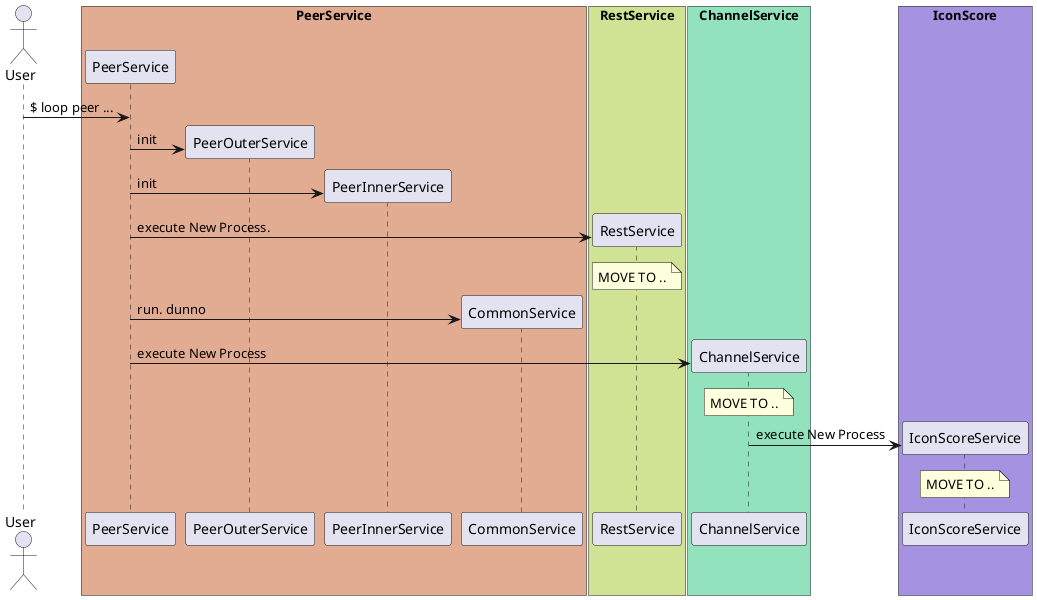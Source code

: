 
       ┌─┐
       ║"│
       └┬┘
       ┌┼┐
        │            ┌───────────┐
       ┌┴┐           │PeerService│
      User           └─────┬─────┘
       │  $ loop peer ...  │
       │ ─────────────────>│
       │                   │
       │                   │     init       ┌────────────────┐
       │                   │──────────────> │PeerOuterService│
       │                   │                └───────┬────────┘
       │                   │                   init                     ┌────────────────┐
       │                   │──────────────────────────────────────────> │PeerInnerService│
       │                   │                                            └───────┬────────┘
       │                   │                                     execute New Process.                                        ┌───────────┐
       │                   │───────────────────────────────────────────────────────────────────────────────────────────────> │RestService│
       │                   │                        │                                                                        └─────┬─────┘
       │                   │                        │                                                                        ╔════════════╗
       │                   │                        │                                                                        ║MOVE TO .. ░║
       │                   │                        │                           │                                            ╚════════════╝
       │                   │                        │     run. dunno            │                   ┌─────────────┐
       │                   │──────────────────────────────────────────────────────────────────────> │CommonService│
       │                   │                        │                           │                   └──────┬──────┘                │
       │                   │                        │                        execute New Process                                   │                ┌──────────────┐
       │                   │──────────────────────────────────────────────────────────────────────────────────────────────────────────────────────> │ChannelService│
       │                   │                        │                           │                                                  │                └──────┬───────┘
       │                   │                        │                           │                                                  │                 ╔════════════╗
       │                   │                        │                           │                                                  │                 ║MOVE TO .. ░║
       │                   │                        │                           │                          │                       │                 ╚════════════╝
       │                   │                        │                           │                          │                       │                         execute New Process ┌────────────────┐
       │                   │                        │                           │                          │                       │                         ───────────────────>│IconScoreService│
       │                   │                        │                           │                          │                       │                       │                     └───────┬────────┘
       │                   │                        │                           │                          │                       │                       │                       ╔════════════╗
       │                   │                                                                                                                                                       ║MOVE TO .. ░║
      User           ┌─────┴─────┐          ┌───────┴────────┐          ┌───────┴────────┐          ┌──────┴──────┐          ┌─────┴─────┐          ┌──────┴───────┐               ╚════════════╝
       ┌─┐           │PeerService│          │PeerOuterService│          │PeerInnerService│          │CommonService│          │RestService│          │ChannelService│
       ║"│           └───────────┘          └────────────────┘          └────────────────┘          └─────────────┘          └───────────┘          └──────────────┘
       └┬┘
       ┌┼┐
        │
       ┌┴┐

@startuml

actor User

box "PeerService" #e2ac93
    participant PeerService
    participant PeerOuterService
    participant PeerInnerService
    participant CommonService
end box

box "RestService" #d0e293
    participant RestService 
end box

box "ChannelService" #93e2be
    participant ChannelService 
end box

box "IconScore" #a593e2
    participant IconScoreService
end box

'------------------------------------

User -> PeerService: $ loop peer ...

' PeerOuterService: connection with other peers.. by gRPC.
create PeerOuterService
PeerService -> PeerOuterService: init
' PeerInnerService: connection with whom?.. by rabbitMQ 
create PeerInnerService
PeerService -> PeerInnerService: init
' Rest. Listens to world requests.
create RestService 
PeerService -> RestService: execute New Process.
note over RestService: MOVE TO .. 
' CommonService: relayer between Peer and RS?..
create CommonService
PeerService -> CommonService: run. dunno
' 
' some bindings here by making stubs:
'   - PeerInnerStub: 
'   - ChannelInnerStub
'   - ChannelTxReceiverInnerStub
'   - IconScoreInnerStub
' then, Connect itself to rabbitMQ, waiting to actions of others..?
'
' ----------------------------------------------------------------
create ChannelService
PeerService -> ChannelService: execute New Process
note over ChannelService: MOVE TO ..
create IconScoreService 
ChannelService -> IconScoreService: execute New Process
note over IconScoreService: MOVE TO ..

@enduml
